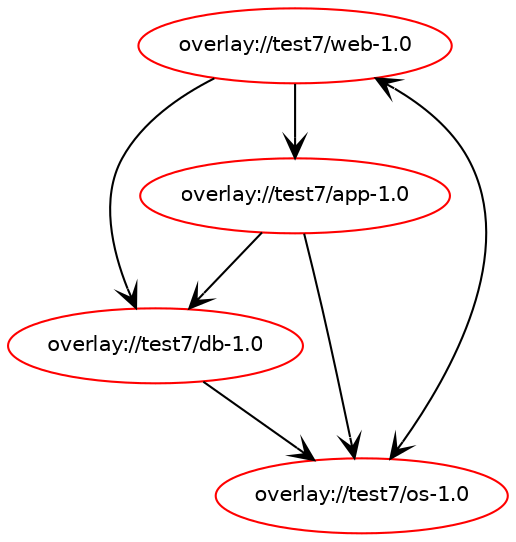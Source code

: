digraph prolog {

newrank=true;
concentrate=true;
compound=true;
graph [rankdir=TD];#, ranksep=2.5, nodesep=0.2];
edge  [arrowhead=vee];
node  [fontname=Helvetica,fontsize=10];

"overlay://test7/web-1.0" [color=red, href="../test7/web-1.0-rdepend.svg"];
"overlay://test7/web-1.0" -> "overlay://test7/app-1.0"
"overlay://test7/web-1.0" -> "overlay://test7/db-1.0"
"overlay://test7/web-1.0" -> "overlay://test7/os-1.0"
"overlay://test7/app-1.0" [color=red, href="../test7/app-1.0-rdepend.svg"];
"overlay://test7/app-1.0" -> "overlay://test7/db-1.0"
"overlay://test7/app-1.0" -> "overlay://test7/os-1.0"
"overlay://test7/db-1.0" [color=red, href="../test7/db-1.0-rdepend.svg"];
"overlay://test7/db-1.0" -> "overlay://test7/os-1.0"
"overlay://test7/os-1.0" [color=red, href="../test7/os-1.0-rdepend.svg"];
"overlay://test7/os-1.0" -> "overlay://test7/web-1.0"
}
